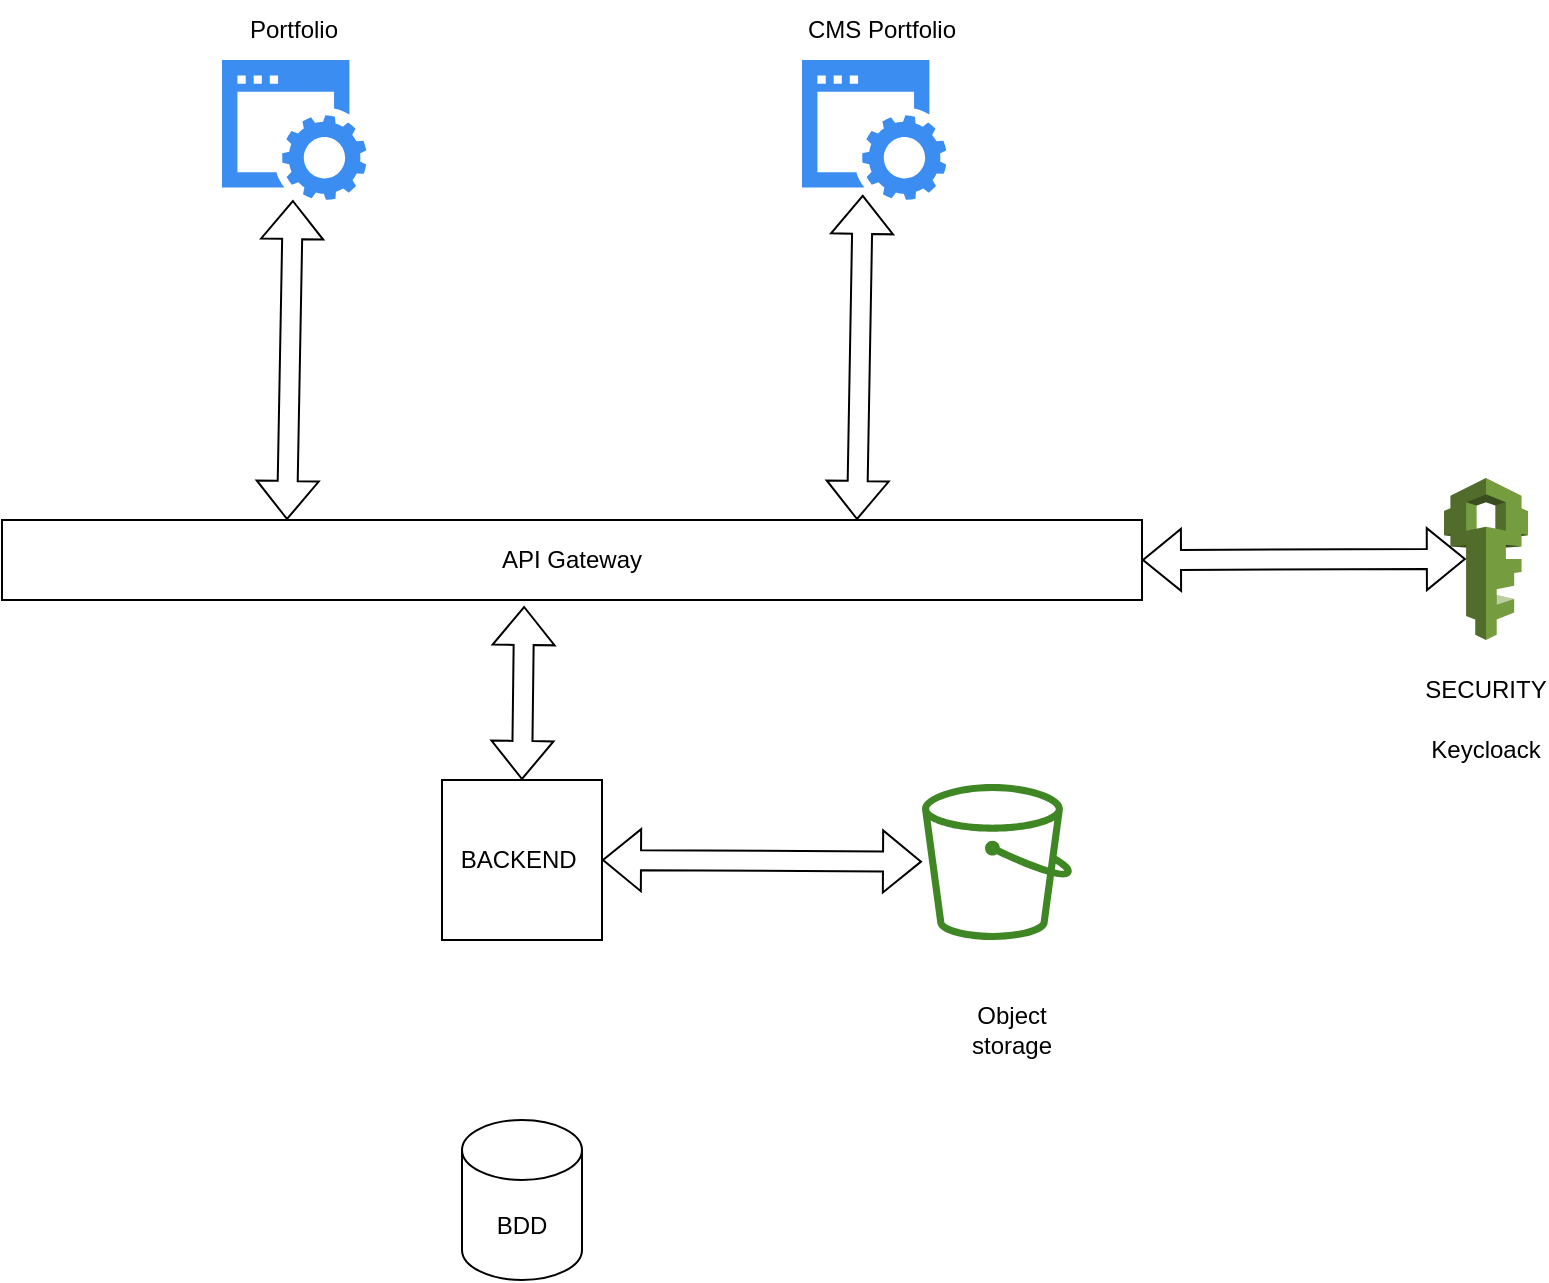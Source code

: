 <mxfile version="20.3.0" type="device"><diagram id="mOMvJGTAVb3dH7zUA6QJ" name="Page-1"><mxGraphModel dx="1597" dy="2155" grid="1" gridSize="10" guides="1" tooltips="1" connect="1" arrows="1" fold="1" page="1" pageScale="1" pageWidth="827" pageHeight="1169" math="0" shadow="0"><root><mxCell id="0"/><mxCell id="1" parent="0"/><mxCell id="5lhSbGXscIRi6tQXP1HN-1" value="API Gateway" style="rounded=0;whiteSpace=wrap;html=1;" vertex="1" parent="1"><mxGeometry x="180" y="140" width="570" height="40" as="geometry"/></mxCell><mxCell id="5lhSbGXscIRi6tQXP1HN-2" value="BACKEND&amp;nbsp;" style="whiteSpace=wrap;html=1;aspect=fixed;" vertex="1" parent="1"><mxGeometry x="400" y="270" width="80" height="80" as="geometry"/></mxCell><mxCell id="5lhSbGXscIRi6tQXP1HN-3" value="BDD" style="shape=cylinder3;whiteSpace=wrap;html=1;boundedLbl=1;backgroundOutline=1;size=15;" vertex="1" parent="1"><mxGeometry x="410" y="440" width="60" height="80" as="geometry"/></mxCell><mxCell id="5lhSbGXscIRi6tQXP1HN-4" value="" style="sketch=0;outlineConnect=0;fontColor=#232F3E;gradientColor=none;fillColor=#3F8624;strokeColor=none;dashed=0;verticalLabelPosition=bottom;verticalAlign=top;align=center;html=1;fontSize=12;fontStyle=0;aspect=fixed;pointerEvents=1;shape=mxgraph.aws4.bucket;" vertex="1" parent="1"><mxGeometry x="640" y="272" width="75" height="78" as="geometry"/></mxCell><mxCell id="5lhSbGXscIRi6tQXP1HN-5" value="" style="shape=flexArrow;endArrow=classic;startArrow=classic;html=1;rounded=0;exitX=1;exitY=0.5;exitDx=0;exitDy=0;" edge="1" parent="1" source="5lhSbGXscIRi6tQXP1HN-2" target="5lhSbGXscIRi6tQXP1HN-4"><mxGeometry width="100" height="100" relative="1" as="geometry"><mxPoint x="520" y="410" as="sourcePoint"/><mxPoint x="620" y="310" as="targetPoint"/></mxGeometry></mxCell><mxCell id="5lhSbGXscIRi6tQXP1HN-6" value="Object storage" style="text;html=1;strokeColor=none;fillColor=none;align=center;verticalAlign=middle;whiteSpace=wrap;rounded=0;" vertex="1" parent="1"><mxGeometry x="655" y="380" width="60" height="30" as="geometry"/></mxCell><mxCell id="5lhSbGXscIRi6tQXP1HN-7" value="" style="outlineConnect=0;dashed=0;verticalLabelPosition=bottom;verticalAlign=top;align=center;html=1;shape=mxgraph.aws3.iam;fillColor=#759C3E;gradientColor=none;" vertex="1" parent="1"><mxGeometry x="901" y="119" width="42" height="81" as="geometry"/></mxCell><mxCell id="5lhSbGXscIRi6tQXP1HN-8" value="SECURITY" style="text;html=1;strokeColor=none;fillColor=none;align=center;verticalAlign=middle;whiteSpace=wrap;rounded=0;" vertex="1" parent="1"><mxGeometry x="892" y="210" width="60" height="30" as="geometry"/></mxCell><mxCell id="5lhSbGXscIRi6tQXP1HN-9" value="" style="shape=flexArrow;endArrow=classic;startArrow=classic;html=1;rounded=0;exitX=1;exitY=0.5;exitDx=0;exitDy=0;entryX=0.26;entryY=0.5;entryDx=0;entryDy=0;entryPerimeter=0;" edge="1" parent="1" source="5lhSbGXscIRi6tQXP1HN-1" target="5lhSbGXscIRi6tQXP1HN-7"><mxGeometry width="100" height="100" relative="1" as="geometry"><mxPoint x="770" y="160" as="sourcePoint"/><mxPoint x="870" y="60" as="targetPoint"/></mxGeometry></mxCell><mxCell id="5lhSbGXscIRi6tQXP1HN-10" value="Keycloack" style="text;html=1;strokeColor=none;fillColor=none;align=center;verticalAlign=middle;whiteSpace=wrap;rounded=0;" vertex="1" parent="1"><mxGeometry x="892" y="240" width="60" height="30" as="geometry"/></mxCell><mxCell id="5lhSbGXscIRi6tQXP1HN-11" value="" style="sketch=0;html=1;aspect=fixed;strokeColor=none;shadow=0;align=center;verticalAlign=top;fillColor=#3B8DF1;shape=mxgraph.gcp2.website" vertex="1" parent="1"><mxGeometry x="580" y="-90" width="72.16" height="70" as="geometry"/></mxCell><mxCell id="5lhSbGXscIRi6tQXP1HN-13" value="" style="sketch=0;html=1;aspect=fixed;strokeColor=none;shadow=0;align=center;verticalAlign=top;fillColor=#3B8DF1;shape=mxgraph.gcp2.website" vertex="1" parent="1"><mxGeometry x="290" y="-90" width="72.16" height="70" as="geometry"/></mxCell><mxCell id="5lhSbGXscIRi6tQXP1HN-14" value="" style="shape=flexArrow;endArrow=classic;startArrow=classic;html=1;rounded=0;exitX=0.25;exitY=0;exitDx=0;exitDy=0;" edge="1" parent="1" source="5lhSbGXscIRi6tQXP1HN-1" target="5lhSbGXscIRi6tQXP1HN-13"><mxGeometry width="100" height="100" relative="1" as="geometry"><mxPoint x="150" y="100" as="sourcePoint"/><mxPoint x="250" as="targetPoint"/></mxGeometry></mxCell><mxCell id="5lhSbGXscIRi6tQXP1HN-15" value="" style="shape=flexArrow;endArrow=classic;startArrow=classic;html=1;rounded=0;entryX=0.421;entryY=0.963;entryDx=0;entryDy=0;entryPerimeter=0;exitX=0.75;exitY=0;exitDx=0;exitDy=0;" edge="1" parent="1" source="5lhSbGXscIRi6tQXP1HN-1" target="5lhSbGXscIRi6tQXP1HN-11"><mxGeometry width="100" height="100" relative="1" as="geometry"><mxPoint x="460" y="130" as="sourcePoint"/><mxPoint x="560" y="30" as="targetPoint"/></mxGeometry></mxCell><mxCell id="5lhSbGXscIRi6tQXP1HN-16" value="" style="shape=flexArrow;endArrow=classic;startArrow=classic;html=1;rounded=0;exitX=0.5;exitY=0;exitDx=0;exitDy=0;entryX=0.458;entryY=1.075;entryDx=0;entryDy=0;entryPerimeter=0;" edge="1" parent="1" source="5lhSbGXscIRi6tQXP1HN-2" target="5lhSbGXscIRi6tQXP1HN-1"><mxGeometry width="100" height="100" relative="1" as="geometry"><mxPoint x="380" y="280" as="sourcePoint"/><mxPoint x="480" y="180" as="targetPoint"/></mxGeometry></mxCell><mxCell id="5lhSbGXscIRi6tQXP1HN-17" value="Portfolio" style="text;html=1;strokeColor=none;fillColor=none;align=center;verticalAlign=middle;whiteSpace=wrap;rounded=0;" vertex="1" parent="1"><mxGeometry x="296.08" y="-120" width="60" height="30" as="geometry"/></mxCell><mxCell id="5lhSbGXscIRi6tQXP1HN-18" value="CMS Portfolio" style="text;html=1;strokeColor=none;fillColor=none;align=center;verticalAlign=middle;whiteSpace=wrap;rounded=0;" vertex="1" parent="1"><mxGeometry x="570" y="-120" width="100" height="30" as="geometry"/></mxCell></root></mxGraphModel></diagram></mxfile>